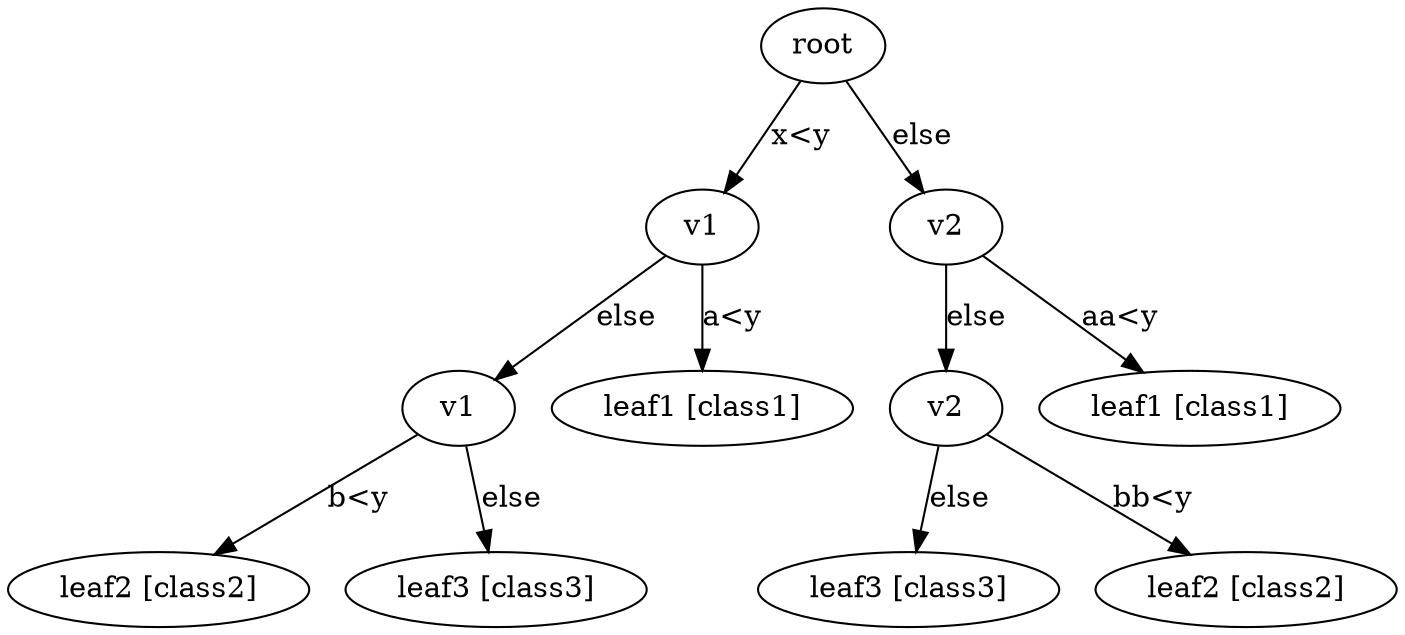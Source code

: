 digraph {
     root -> v1 [label="x<y"];
     root -> v2 [label="else"];
     v1 -> v1_1 [label="else"];
     v1_1 -> leaf2 [label="b<y"];
     v2 -> v2_1 [label="else"];
     v1_1 -> leaf3 [label="else"];
     v2_1 -> leaf3_1 [label="else"];
     v2_1 -> leaf2_1 [label="bb<y"];
     v1 -> leaf1 [label="a<y"];
     v2 -> leaf1_1 [label="aa<y"];
     root [label="root"];
     v1_1 [label="v1"];
     v2_1 [label="v2"];
     leaf1 [label="leaf1 [class1]"];
     leaf1_1 [label="leaf1 [class1]"];
     leaf2 [label="leaf2 [class2]"];
     leaf2_1 [label="leaf2 [class2]"];
     leaf3 [label="leaf3 [class3]"];
     leaf3_1 [label="leaf3 [class3]"];
     v1 [label="v1"];
     v2 [label="v2"];
}
